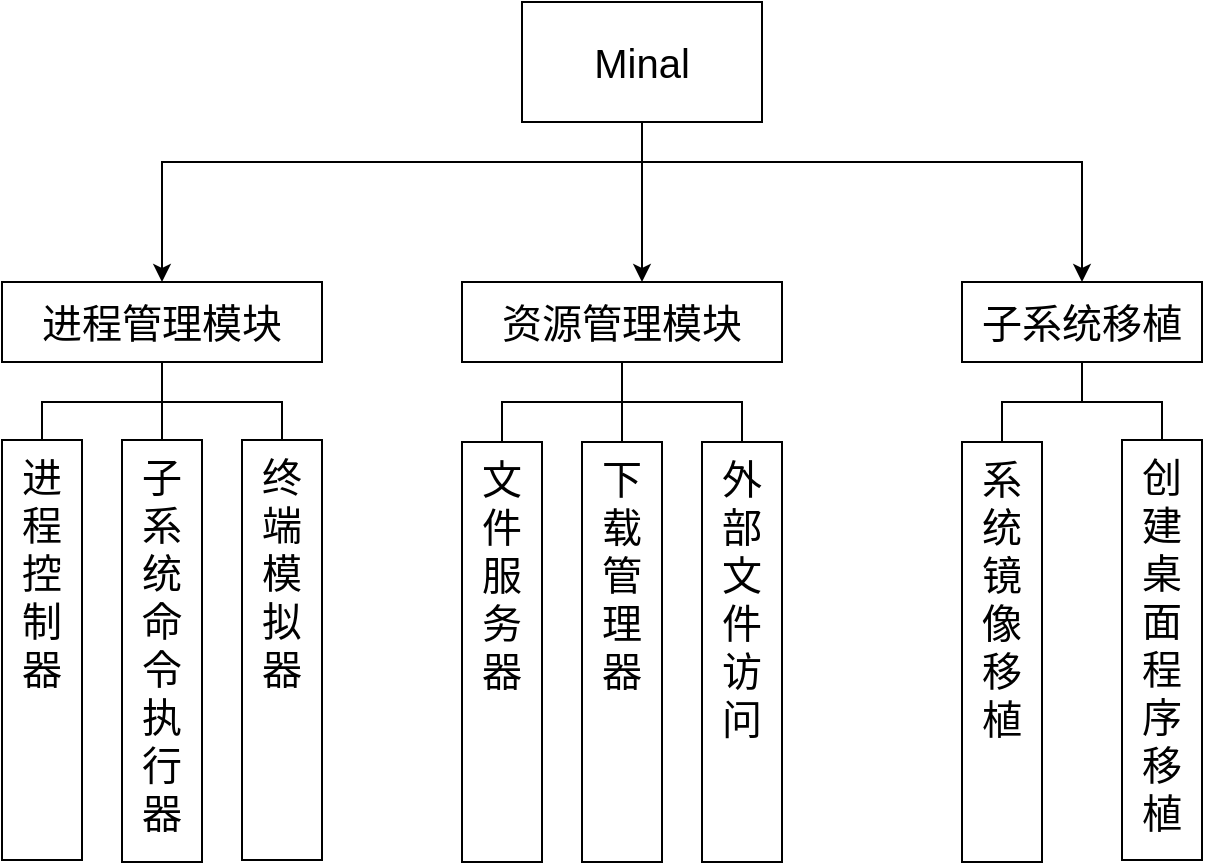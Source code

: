 <mxfile version="14.5.1" type="device"><diagram id="UnD8xfBGNmOiFt7SwJcG" name="第 1 页"><mxGraphModel dx="1106" dy="792" grid="1" gridSize="10" guides="1" tooltips="1" connect="1" arrows="1" fold="1" page="1" pageScale="1" pageWidth="1169" pageHeight="827" math="0" shadow="0"><root><mxCell id="0"/><mxCell id="1" parent="0"/><mxCell id="y-kLXGFjqkgJR6OXv-NH-1" style="edgeStyle=orthogonalEdgeStyle;rounded=0;orthogonalLoop=1;jettySize=auto;html=1;" edge="1" parent="1" source="room2D1pNP5-CEGKQ35e-1" target="room2D1pNP5-CEGKQ35e-8"><mxGeometry relative="1" as="geometry"><Array as="points"><mxPoint x="410" y="180"/><mxPoint x="170" y="180"/></Array></mxGeometry></mxCell><mxCell id="y-kLXGFjqkgJR6OXv-NH-2" style="edgeStyle=orthogonalEdgeStyle;rounded=0;orthogonalLoop=1;jettySize=auto;html=1;" edge="1" parent="1" source="room2D1pNP5-CEGKQ35e-1" target="room2D1pNP5-CEGKQ35e-9"><mxGeometry relative="1" as="geometry"><Array as="points"><mxPoint x="410" y="200"/><mxPoint x="410" y="200"/></Array></mxGeometry></mxCell><mxCell id="y-kLXGFjqkgJR6OXv-NH-3" style="edgeStyle=orthogonalEdgeStyle;rounded=0;orthogonalLoop=1;jettySize=auto;html=1;entryX=0.5;entryY=0;entryDx=0;entryDy=0;" edge="1" parent="1" source="room2D1pNP5-CEGKQ35e-1" target="room2D1pNP5-CEGKQ35e-11"><mxGeometry relative="1" as="geometry"><Array as="points"><mxPoint x="410" y="180"/><mxPoint x="630" y="180"/></Array></mxGeometry></mxCell><mxCell id="room2D1pNP5-CEGKQ35e-1" value="Minal" style="rounded=0;whiteSpace=wrap;html=1;fontSize=20;" parent="1" vertex="1"><mxGeometry x="350" y="100" width="120" height="60" as="geometry"/></mxCell><mxCell id="room2D1pNP5-CEGKQ35e-33" style="edgeStyle=orthogonalEdgeStyle;rounded=0;orthogonalLoop=1;jettySize=auto;html=1;entryX=0.5;entryY=0;entryDx=0;entryDy=0;endArrow=none;endFill=0;fontSize=20;" parent="1" source="room2D1pNP5-CEGKQ35e-8" target="room2D1pNP5-CEGKQ35e-12" edge="1"><mxGeometry relative="1" as="geometry"/></mxCell><mxCell id="room2D1pNP5-CEGKQ35e-34" style="edgeStyle=orthogonalEdgeStyle;rounded=0;orthogonalLoop=1;jettySize=auto;html=1;entryX=0.5;entryY=0;entryDx=0;entryDy=0;endArrow=none;endFill=0;fontSize=20;" parent="1" source="room2D1pNP5-CEGKQ35e-8" target="room2D1pNP5-CEGKQ35e-13" edge="1"><mxGeometry relative="1" as="geometry"/></mxCell><mxCell id="room2D1pNP5-CEGKQ35e-35" style="edgeStyle=orthogonalEdgeStyle;rounded=0;orthogonalLoop=1;jettySize=auto;html=1;entryX=0.5;entryY=0;entryDx=0;entryDy=0;endArrow=none;endFill=0;fontSize=20;" parent="1" source="room2D1pNP5-CEGKQ35e-8" target="room2D1pNP5-CEGKQ35e-14" edge="1"><mxGeometry relative="1" as="geometry"/></mxCell><mxCell id="room2D1pNP5-CEGKQ35e-8" value="进程管理模块" style="rounded=0;whiteSpace=wrap;html=1;fontSize=20;" parent="1" vertex="1"><mxGeometry x="90" y="240" width="160" height="40" as="geometry"/></mxCell><mxCell id="room2D1pNP5-CEGKQ35e-36" style="edgeStyle=orthogonalEdgeStyle;rounded=0;orthogonalLoop=1;jettySize=auto;html=1;entryX=0.5;entryY=0;entryDx=0;entryDy=0;endArrow=none;endFill=0;fontSize=20;" parent="1" source="room2D1pNP5-CEGKQ35e-9" target="room2D1pNP5-CEGKQ35e-18" edge="1"><mxGeometry relative="1" as="geometry"/></mxCell><mxCell id="room2D1pNP5-CEGKQ35e-37" style="edgeStyle=orthogonalEdgeStyle;rounded=0;orthogonalLoop=1;jettySize=auto;html=1;entryX=0.5;entryY=0;entryDx=0;entryDy=0;endArrow=none;endFill=0;fontSize=20;" parent="1" source="room2D1pNP5-CEGKQ35e-9" target="room2D1pNP5-CEGKQ35e-17" edge="1"><mxGeometry relative="1" as="geometry"/></mxCell><mxCell id="room2D1pNP5-CEGKQ35e-38" style="edgeStyle=orthogonalEdgeStyle;rounded=0;orthogonalLoop=1;jettySize=auto;html=1;endArrow=none;endFill=0;fontSize=20;" parent="1" source="room2D1pNP5-CEGKQ35e-9" target="room2D1pNP5-CEGKQ35e-16" edge="1"><mxGeometry relative="1" as="geometry"/></mxCell><mxCell id="room2D1pNP5-CEGKQ35e-9" value="资源管理模块" style="rounded=0;whiteSpace=wrap;html=1;fontSize=20;" parent="1" vertex="1"><mxGeometry x="320" y="240" width="160" height="40" as="geometry"/></mxCell><mxCell id="room2D1pNP5-CEGKQ35e-44" style="edgeStyle=orthogonalEdgeStyle;rounded=0;orthogonalLoop=1;jettySize=auto;html=1;endArrow=none;endFill=0;fontSize=20;" parent="1" source="room2D1pNP5-CEGKQ35e-11" target="room2D1pNP5-CEGKQ35e-27" edge="1"><mxGeometry relative="1" as="geometry"/></mxCell><mxCell id="room2D1pNP5-CEGKQ35e-45" style="edgeStyle=orthogonalEdgeStyle;rounded=0;orthogonalLoop=1;jettySize=auto;html=1;entryX=0.5;entryY=0;entryDx=0;entryDy=0;endArrow=none;endFill=0;fontSize=20;" parent="1" source="room2D1pNP5-CEGKQ35e-11" target="room2D1pNP5-CEGKQ35e-26" edge="1"><mxGeometry relative="1" as="geometry"/></mxCell><mxCell id="room2D1pNP5-CEGKQ35e-11" value="子系统移植" style="rounded=0;whiteSpace=wrap;html=1;fontSize=20;" parent="1" vertex="1"><mxGeometry x="570" y="240" width="120" height="40" as="geometry"/></mxCell><mxCell id="room2D1pNP5-CEGKQ35e-12" value="进&lt;br&gt;程&lt;br&gt;控&lt;br&gt;制&lt;br&gt;器" style="rounded=0;whiteSpace=wrap;html=1;fontSize=20;verticalAlign=top;" parent="1" vertex="1"><mxGeometry x="90" y="319" width="40" height="210" as="geometry"/></mxCell><mxCell id="room2D1pNP5-CEGKQ35e-13" value="子系统命令执行器" style="rounded=0;whiteSpace=wrap;html=1;fontSize=20;verticalAlign=top;" parent="1" vertex="1"><mxGeometry x="150" y="319" width="40" height="211" as="geometry"/></mxCell><mxCell id="room2D1pNP5-CEGKQ35e-14" value="终端模拟器" style="rounded=0;whiteSpace=wrap;html=1;fontSize=20;verticalAlign=top;" parent="1" vertex="1"><mxGeometry x="210" y="319" width="40" height="210" as="geometry"/></mxCell><mxCell id="room2D1pNP5-CEGKQ35e-16" value="外部文件访问" style="rounded=0;whiteSpace=wrap;html=1;fontSize=20;verticalAlign=top;" parent="1" vertex="1"><mxGeometry x="440" y="320" width="40" height="210" as="geometry"/></mxCell><mxCell id="room2D1pNP5-CEGKQ35e-17" value="下载管理器" style="rounded=0;whiteSpace=wrap;html=1;fontSize=20;verticalAlign=top;" parent="1" vertex="1"><mxGeometry x="380" y="320" width="40" height="210" as="geometry"/></mxCell><mxCell id="room2D1pNP5-CEGKQ35e-18" value="文件服务器" style="rounded=0;whiteSpace=wrap;html=1;fontSize=20;verticalAlign=top;" parent="1" vertex="1"><mxGeometry x="320" y="320" width="40" height="210" as="geometry"/></mxCell><mxCell id="room2D1pNP5-CEGKQ35e-26" value="创建桌面程序移植" style="rounded=0;whiteSpace=wrap;html=1;fontSize=20;verticalAlign=top;" parent="1" vertex="1"><mxGeometry x="650" y="319" width="40" height="210" as="geometry"/></mxCell><mxCell id="room2D1pNP5-CEGKQ35e-27" value="系统镜像移植" style="rounded=0;whiteSpace=wrap;html=1;fontSize=20;verticalAlign=top;" parent="1" vertex="1"><mxGeometry x="570" y="320" width="40" height="210" as="geometry"/></mxCell></root></mxGraphModel></diagram></mxfile>